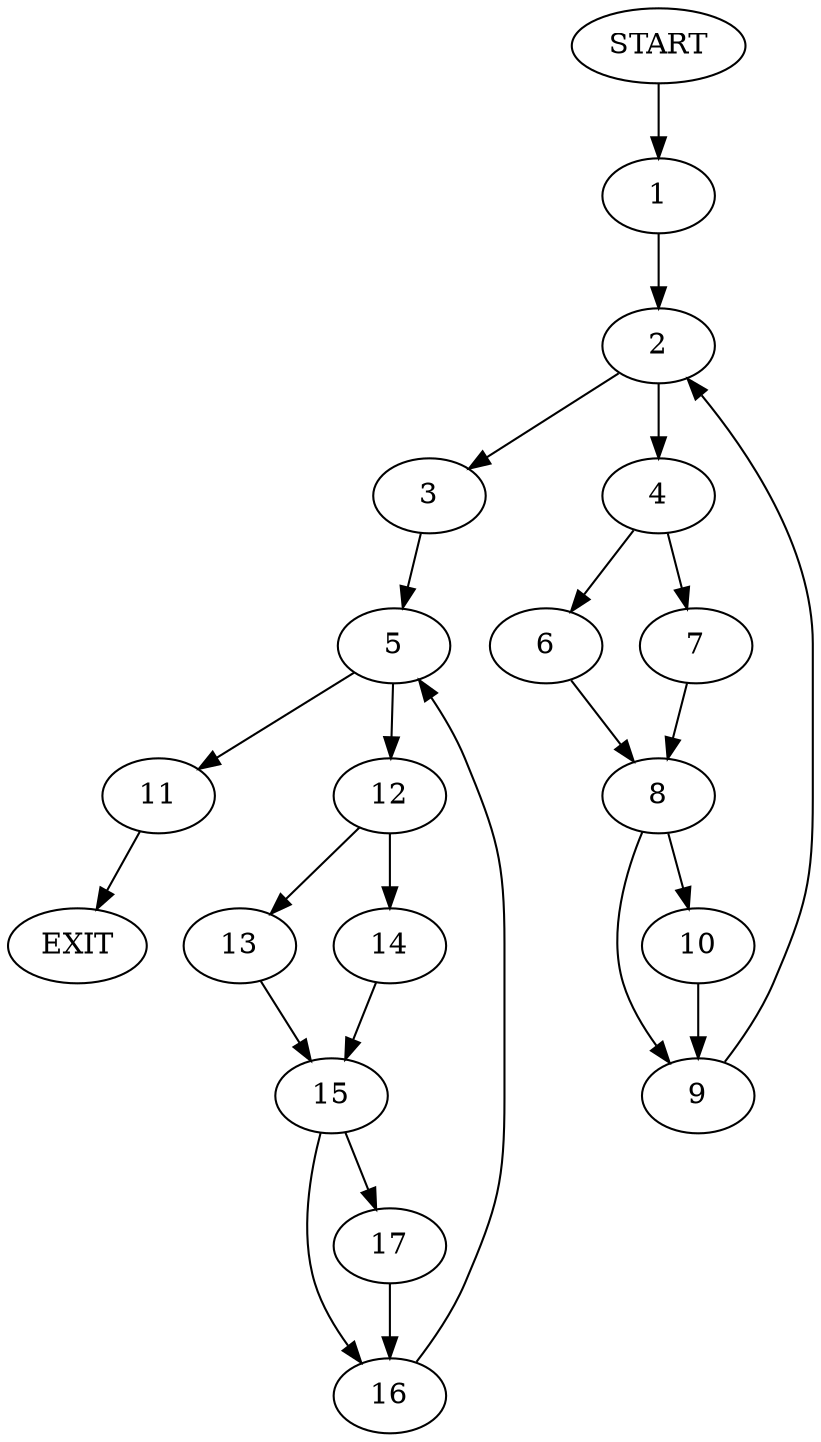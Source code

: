 digraph {
0 [label="START"]
18 [label="EXIT"]
0 -> 1
1 -> 2
2 -> 3
2 -> 4
3 -> 5
4 -> 6
4 -> 7
6 -> 8
7 -> 8
8 -> 9
8 -> 10
10 -> 9
9 -> 2
5 -> 11
5 -> 12
12 -> 13
12 -> 14
11 -> 18
14 -> 15
13 -> 15
15 -> 16
15 -> 17
17 -> 16
16 -> 5
}

